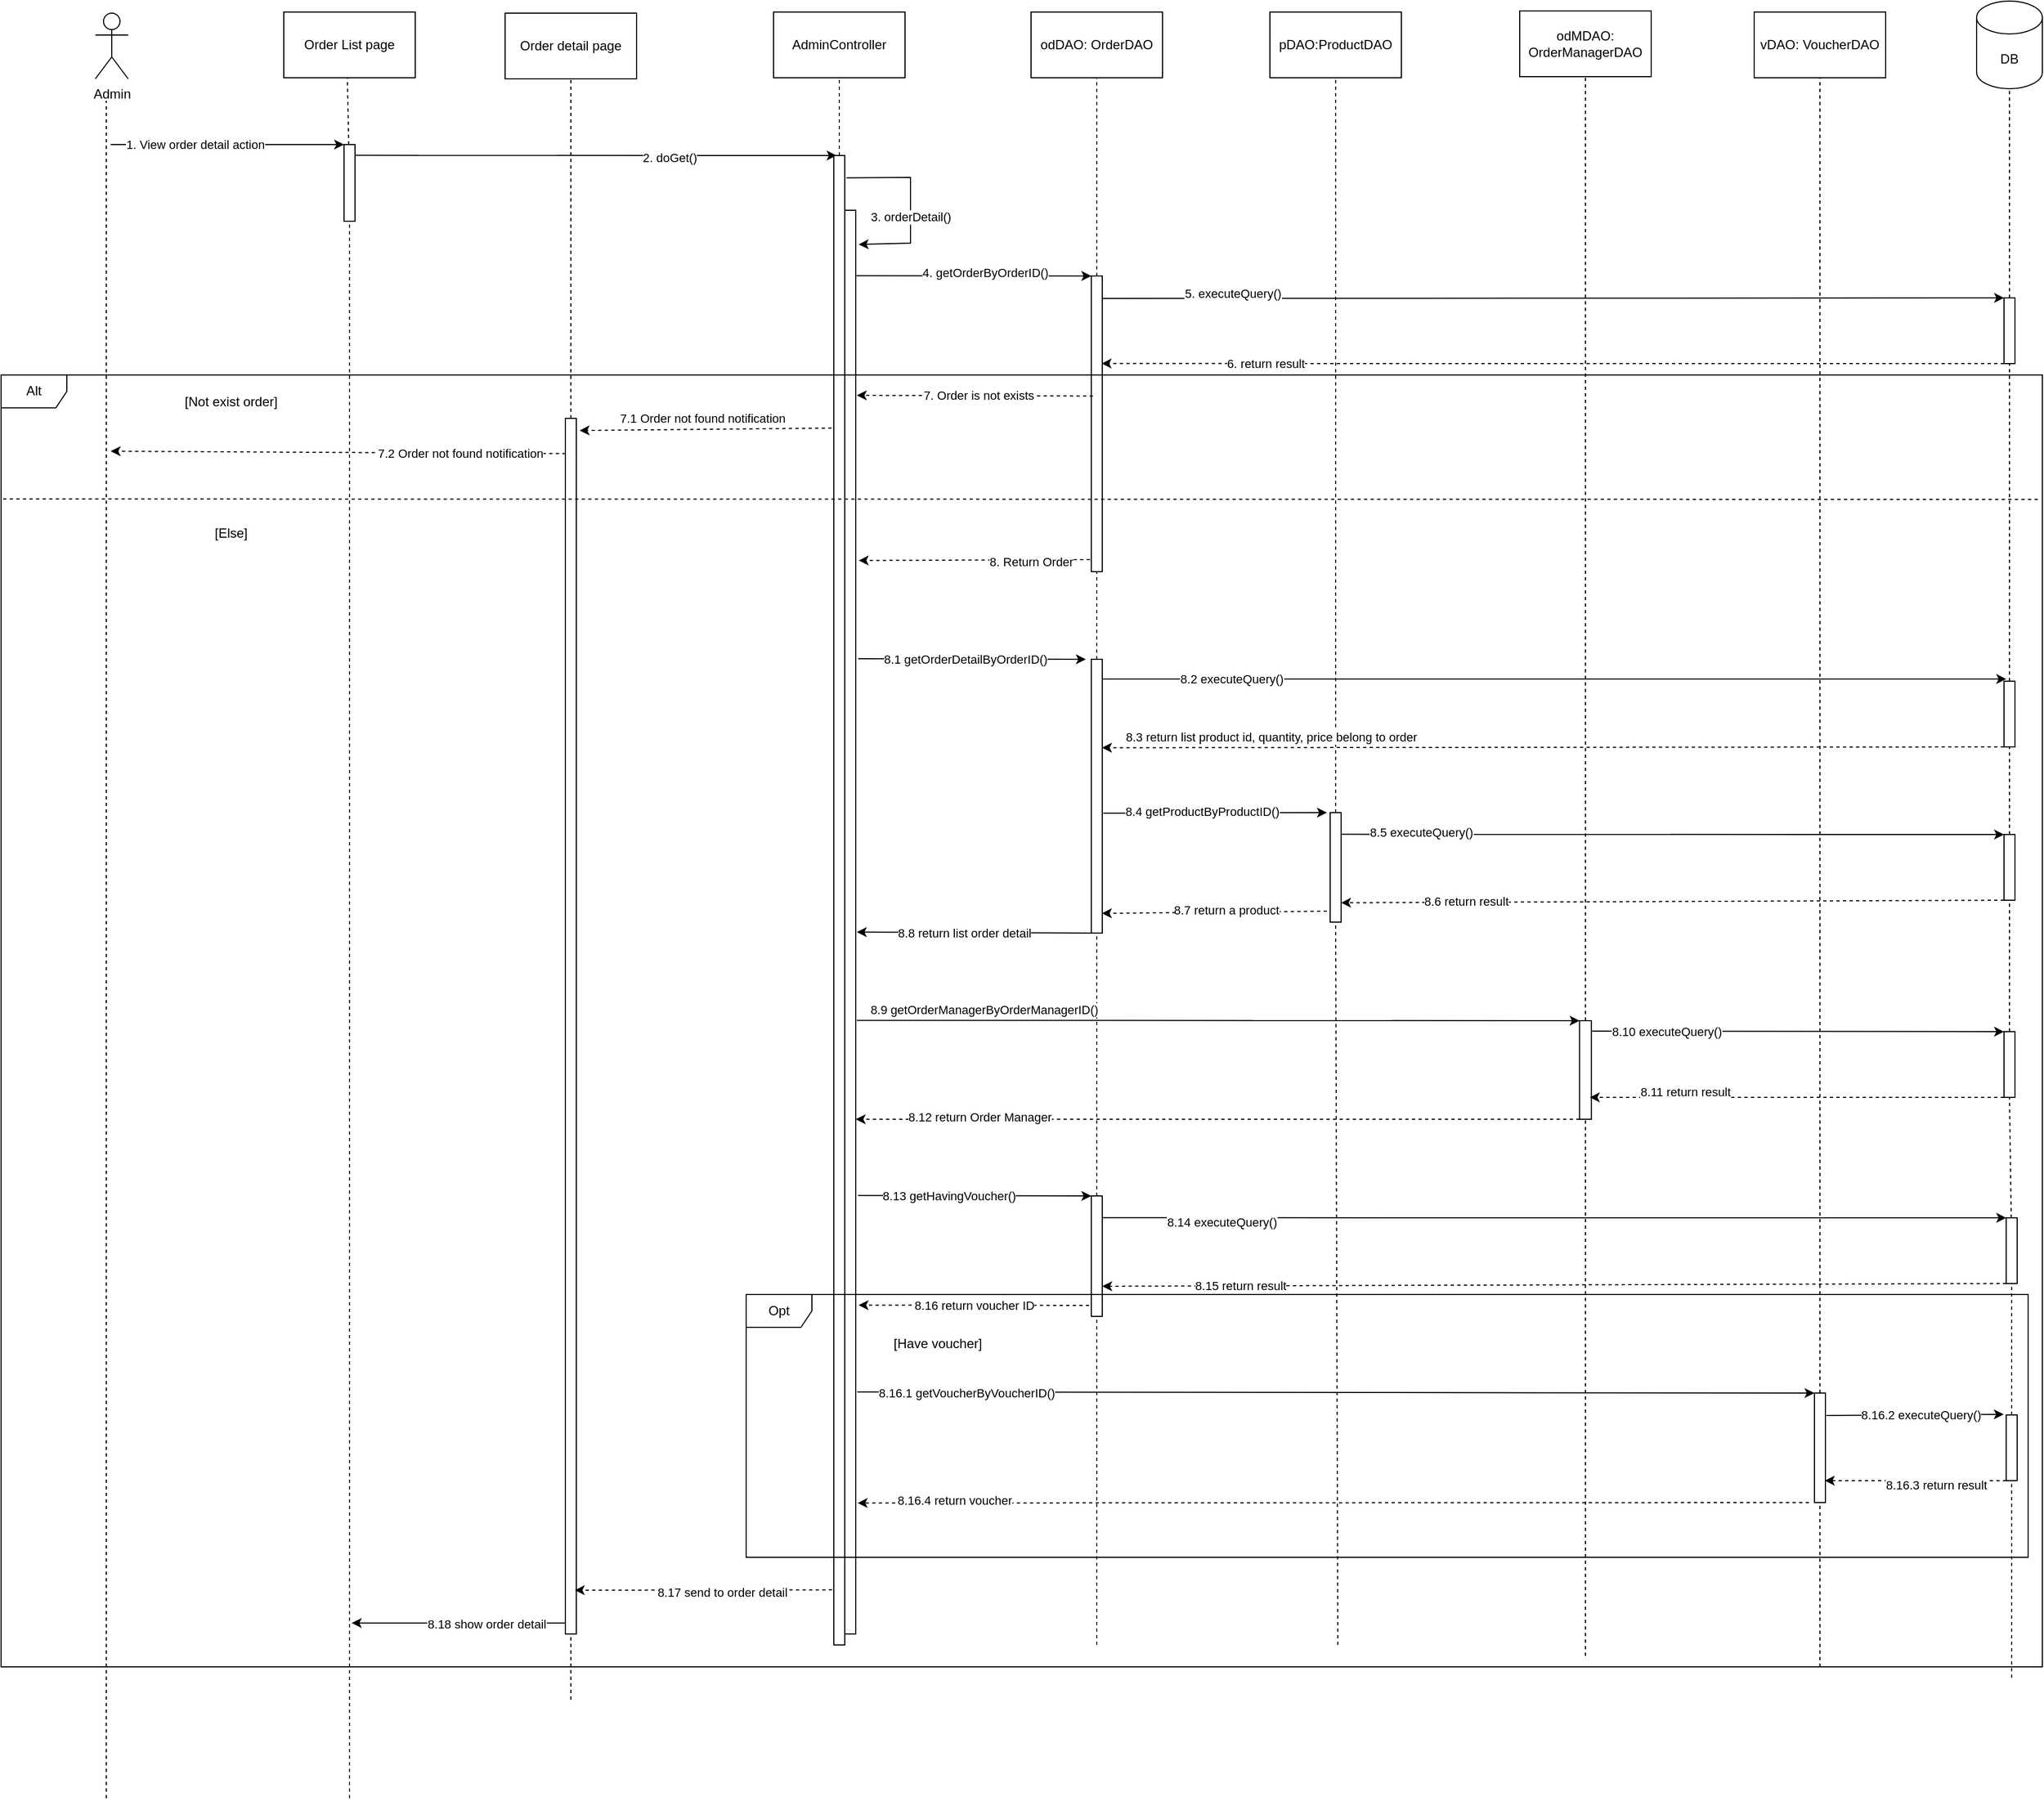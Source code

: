 <mxfile version="22.0.0" type="device">
  <diagram name="Page-1" id="2YBvvXClWsGukQMizWep">
    <mxGraphModel dx="3450" dy="1217" grid="1" gridSize="10" guides="1" tooltips="1" connect="1" arrows="1" fold="1" page="1" pageScale="1" pageWidth="850" pageHeight="1100" math="0" shadow="0">
      <root>
        <mxCell id="0" />
        <mxCell id="1" parent="0" />
        <mxCell id="UyT2j0jTFVru7PbHKCi7-97" value="" style="endArrow=none;dashed=1;html=1;rounded=0;entryX=0.5;entryY=1;entryDx=0;entryDy=0;" edge="1" parent="1" source="UyT2j0jTFVru7PbHKCi7-117" target="UyT2j0jTFVru7PbHKCi7-96">
          <mxGeometry width="50" height="50" relative="1" as="geometry">
            <mxPoint x="1520" y="1460" as="sourcePoint" />
            <mxPoint x="1410" y="340" as="targetPoint" />
          </mxGeometry>
        </mxCell>
        <mxCell id="UyT2j0jTFVru7PbHKCi7-1" value="Order detail page" style="rounded=0;whiteSpace=wrap;html=1;" vertex="1" parent="1">
          <mxGeometry x="320" y="40" width="120" height="60" as="geometry" />
        </mxCell>
        <mxCell id="UyT2j0jTFVru7PbHKCi7-2" value="Admin" style="shape=umlActor;verticalLabelPosition=bottom;verticalAlign=top;html=1;outlineConnect=0;" vertex="1" parent="1">
          <mxGeometry x="-54" y="40" width="30" height="60" as="geometry" />
        </mxCell>
        <mxCell id="UyT2j0jTFVru7PbHKCi7-4" value="" style="endArrow=none;dashed=1;html=1;rounded=0;" edge="1" parent="1">
          <mxGeometry width="50" height="50" relative="1" as="geometry">
            <mxPoint x="-44" y="1670" as="sourcePoint" />
            <mxPoint x="-44" y="120" as="targetPoint" />
          </mxGeometry>
        </mxCell>
        <mxCell id="UyT2j0jTFVru7PbHKCi7-5" value="" style="endArrow=none;dashed=1;html=1;rounded=0;entryX=0.5;entryY=1;entryDx=0;entryDy=0;" edge="1" parent="1" source="UyT2j0jTFVru7PbHKCi7-50" target="UyT2j0jTFVru7PbHKCi7-1">
          <mxGeometry width="50" height="50" relative="1" as="geometry">
            <mxPoint x="380" y="1100" as="sourcePoint" />
            <mxPoint x="660" y="210" as="targetPoint" />
          </mxGeometry>
        </mxCell>
        <mxCell id="UyT2j0jTFVru7PbHKCi7-11" value="AdminController" style="rounded=0;whiteSpace=wrap;html=1;" vertex="1" parent="1">
          <mxGeometry x="565" y="39" width="120" height="60" as="geometry" />
        </mxCell>
        <mxCell id="UyT2j0jTFVru7PbHKCi7-12" value="" style="endArrow=none;dashed=1;html=1;rounded=0;entryX=0.5;entryY=1;entryDx=0;entryDy=0;" edge="1" parent="1" target="UyT2j0jTFVru7PbHKCi7-11" source="UyT2j0jTFVru7PbHKCi7-31">
          <mxGeometry width="50" height="50" relative="1" as="geometry">
            <mxPoint x="625" y="1099" as="sourcePoint" />
            <mxPoint x="905" y="209" as="targetPoint" />
          </mxGeometry>
        </mxCell>
        <mxCell id="UyT2j0jTFVru7PbHKCi7-13" value="odDAO: OrderDAO" style="rounded=0;whiteSpace=wrap;html=1;" vertex="1" parent="1">
          <mxGeometry x="800" y="39" width="120" height="60" as="geometry" />
        </mxCell>
        <mxCell id="UyT2j0jTFVru7PbHKCi7-14" value="" style="endArrow=none;dashed=1;html=1;rounded=0;entryX=0.5;entryY=1;entryDx=0;entryDy=0;" edge="1" parent="1" target="UyT2j0jTFVru7PbHKCi7-13" source="UyT2j0jTFVru7PbHKCi7-38">
          <mxGeometry width="50" height="50" relative="1" as="geometry">
            <mxPoint x="860" y="1099" as="sourcePoint" />
            <mxPoint x="1140" y="209" as="targetPoint" />
          </mxGeometry>
        </mxCell>
        <mxCell id="UyT2j0jTFVru7PbHKCi7-15" value="pDAO:ProductDAO" style="rounded=0;whiteSpace=wrap;html=1;" vertex="1" parent="1">
          <mxGeometry x="1018" y="39" width="120" height="60" as="geometry" />
        </mxCell>
        <mxCell id="UyT2j0jTFVru7PbHKCi7-16" value="" style="endArrow=none;dashed=1;html=1;rounded=0;entryX=0.5;entryY=1;entryDx=0;entryDy=0;" edge="1" parent="1" target="UyT2j0jTFVru7PbHKCi7-15" source="UyT2j0jTFVru7PbHKCi7-70">
          <mxGeometry width="50" height="50" relative="1" as="geometry">
            <mxPoint x="1078" y="1099" as="sourcePoint" />
            <mxPoint x="1358" y="209" as="targetPoint" />
          </mxGeometry>
        </mxCell>
        <mxCell id="UyT2j0jTFVru7PbHKCi7-17" value="odMDAO: OrderManagerDAO" style="rounded=0;whiteSpace=wrap;html=1;" vertex="1" parent="1">
          <mxGeometry x="1246" y="38" width="120" height="60" as="geometry" />
        </mxCell>
        <mxCell id="UyT2j0jTFVru7PbHKCi7-18" value="" style="endArrow=none;dashed=1;html=1;rounded=0;entryX=0.5;entryY=1;entryDx=0;entryDy=0;" edge="1" parent="1" target="UyT2j0jTFVru7PbHKCi7-17" source="UyT2j0jTFVru7PbHKCi7-83">
          <mxGeometry width="50" height="50" relative="1" as="geometry">
            <mxPoint x="1306" y="1098" as="sourcePoint" />
            <mxPoint x="1586" y="208" as="targetPoint" />
          </mxGeometry>
        </mxCell>
        <mxCell id="UyT2j0jTFVru7PbHKCi7-19" value="DB" style="shape=cylinder3;whiteSpace=wrap;html=1;boundedLbl=1;backgroundOutline=1;size=15;" vertex="1" parent="1">
          <mxGeometry x="1663" y="29" width="60" height="80" as="geometry" />
        </mxCell>
        <mxCell id="UyT2j0jTFVru7PbHKCi7-20" value="" style="endArrow=none;dashed=1;html=1;rounded=0;entryX=0.5;entryY=1;entryDx=0;entryDy=0;entryPerimeter=0;" edge="1" parent="1" source="UyT2j0jTFVru7PbHKCi7-42" target="UyT2j0jTFVru7PbHKCi7-19">
          <mxGeometry width="50" height="50" relative="1" as="geometry">
            <mxPoint x="1693" y="1100" as="sourcePoint" />
            <mxPoint x="1743" y="290" as="targetPoint" />
          </mxGeometry>
        </mxCell>
        <mxCell id="UyT2j0jTFVru7PbHKCi7-23" value="Order List page" style="rounded=0;whiteSpace=wrap;html=1;" vertex="1" parent="1">
          <mxGeometry x="118" y="39" width="120" height="60" as="geometry" />
        </mxCell>
        <mxCell id="UyT2j0jTFVru7PbHKCi7-24" value="" style="endArrow=none;dashed=1;html=1;rounded=0;entryX=0.5;entryY=1;entryDx=0;entryDy=0;" edge="1" parent="1" source="UyT2j0jTFVru7PbHKCi7-27">
          <mxGeometry width="50" height="50" relative="1" as="geometry">
            <mxPoint x="176" y="1099" as="sourcePoint" />
            <mxPoint x="176" y="99" as="targetPoint" />
          </mxGeometry>
        </mxCell>
        <mxCell id="UyT2j0jTFVru7PbHKCi7-25" value="" style="endArrow=classic;html=1;rounded=0;entryX=0;entryY=0;entryDx=0;entryDy=0;" edge="1" parent="1" target="UyT2j0jTFVru7PbHKCi7-27">
          <mxGeometry width="50" height="50" relative="1" as="geometry">
            <mxPoint x="-40" y="160" as="sourcePoint" />
            <mxPoint x="170" y="160" as="targetPoint" />
          </mxGeometry>
        </mxCell>
        <mxCell id="UyT2j0jTFVru7PbHKCi7-26" value="1. View order detail action" style="edgeLabel;html=1;align=center;verticalAlign=middle;resizable=0;points=[];" vertex="1" connectable="0" parent="UyT2j0jTFVru7PbHKCi7-25">
          <mxGeometry x="-0.278" relative="1" as="geometry">
            <mxPoint as="offset" />
          </mxGeometry>
        </mxCell>
        <mxCell id="UyT2j0jTFVru7PbHKCi7-28" value="" style="endArrow=none;dashed=1;html=1;rounded=0;entryX=0.5;entryY=1;entryDx=0;entryDy=0;" edge="1" parent="1" target="UyT2j0jTFVru7PbHKCi7-27">
          <mxGeometry width="50" height="50" relative="1" as="geometry">
            <mxPoint x="178" y="1670" as="sourcePoint" />
            <mxPoint x="176" y="99" as="targetPoint" />
          </mxGeometry>
        </mxCell>
        <mxCell id="UyT2j0jTFVru7PbHKCi7-27" value="" style="rounded=0;whiteSpace=wrap;html=1;" vertex="1" parent="1">
          <mxGeometry x="173" y="160" width="10" height="70" as="geometry" />
        </mxCell>
        <mxCell id="UyT2j0jTFVru7PbHKCi7-29" value="" style="endArrow=classic;html=1;rounded=0;exitX=0.946;exitY=0.14;exitDx=0;exitDy=0;exitPerimeter=0;entryX=0.25;entryY=0;entryDx=0;entryDy=0;" edge="1" parent="1" source="UyT2j0jTFVru7PbHKCi7-27" target="UyT2j0jTFVru7PbHKCi7-31">
          <mxGeometry width="50" height="50" relative="1" as="geometry">
            <mxPoint x="190" y="170" as="sourcePoint" />
            <mxPoint x="610" y="170" as="targetPoint" />
          </mxGeometry>
        </mxCell>
        <mxCell id="UyT2j0jTFVru7PbHKCi7-30" value="2. doGet()" style="edgeLabel;html=1;align=center;verticalAlign=middle;resizable=0;points=[];" vertex="1" connectable="0" parent="UyT2j0jTFVru7PbHKCi7-29">
          <mxGeometry x="0.307" y="-2" relative="1" as="geometry">
            <mxPoint as="offset" />
          </mxGeometry>
        </mxCell>
        <mxCell id="UyT2j0jTFVru7PbHKCi7-32" value="" style="endArrow=none;dashed=1;html=1;rounded=0;entryX=0.5;entryY=1;entryDx=0;entryDy=0;" edge="1" parent="1" target="UyT2j0jTFVru7PbHKCi7-31">
          <mxGeometry width="50" height="50" relative="1" as="geometry">
            <mxPoint x="625" y="1099" as="sourcePoint" />
            <mxPoint x="625" y="99" as="targetPoint" />
          </mxGeometry>
        </mxCell>
        <mxCell id="UyT2j0jTFVru7PbHKCi7-31" value="" style="rounded=0;whiteSpace=wrap;html=1;" vertex="1" parent="1">
          <mxGeometry x="620" y="170" width="10" height="1360" as="geometry" />
        </mxCell>
        <mxCell id="UyT2j0jTFVru7PbHKCi7-33" value="" style="endArrow=classic;html=1;rounded=0;exitX=1.157;exitY=0.015;exitDx=0;exitDy=0;exitPerimeter=0;entryX=1.27;entryY=0.024;entryDx=0;entryDy=0;entryPerimeter=0;" edge="1" parent="1" source="UyT2j0jTFVru7PbHKCi7-31" target="UyT2j0jTFVru7PbHKCi7-34">
          <mxGeometry width="50" height="50" relative="1" as="geometry">
            <mxPoint x="640" y="190" as="sourcePoint" />
            <mxPoint x="660" y="250" as="targetPoint" />
            <Array as="points">
              <mxPoint x="690" y="190" />
              <mxPoint x="690" y="250" />
            </Array>
          </mxGeometry>
        </mxCell>
        <mxCell id="UyT2j0jTFVru7PbHKCi7-35" value="3. orderDetail()" style="edgeLabel;html=1;align=center;verticalAlign=middle;resizable=0;points=[];" vertex="1" connectable="0" parent="UyT2j0jTFVru7PbHKCi7-33">
          <mxGeometry x="0.14" relative="1" as="geometry">
            <mxPoint as="offset" />
          </mxGeometry>
        </mxCell>
        <mxCell id="UyT2j0jTFVru7PbHKCi7-34" value="" style="rounded=0;whiteSpace=wrap;html=1;" vertex="1" parent="1">
          <mxGeometry x="630" y="220" width="10" height="1300" as="geometry" />
        </mxCell>
        <mxCell id="UyT2j0jTFVru7PbHKCi7-36" value="" style="endArrow=classic;html=1;rounded=0;exitX=1.066;exitY=0.046;exitDx=0;exitDy=0;exitPerimeter=0;entryX=0;entryY=0;entryDx=0;entryDy=0;" edge="1" parent="1" source="UyT2j0jTFVru7PbHKCi7-34" target="UyT2j0jTFVru7PbHKCi7-38">
          <mxGeometry width="50" height="50" relative="1" as="geometry">
            <mxPoint x="650" y="280" as="sourcePoint" />
            <mxPoint x="840" y="280" as="targetPoint" />
          </mxGeometry>
        </mxCell>
        <mxCell id="UyT2j0jTFVru7PbHKCi7-37" value="4. getOrderByOrderID()" style="edgeLabel;html=1;align=center;verticalAlign=middle;resizable=0;points=[];" vertex="1" connectable="0" parent="UyT2j0jTFVru7PbHKCi7-36">
          <mxGeometry x="0.092" y="3" relative="1" as="geometry">
            <mxPoint as="offset" />
          </mxGeometry>
        </mxCell>
        <mxCell id="UyT2j0jTFVru7PbHKCi7-39" value="" style="endArrow=none;dashed=1;html=1;rounded=0;entryX=0.5;entryY=1;entryDx=0;entryDy=0;" edge="1" parent="1" source="UyT2j0jTFVru7PbHKCi7-58" target="UyT2j0jTFVru7PbHKCi7-38">
          <mxGeometry width="50" height="50" relative="1" as="geometry">
            <mxPoint x="860" y="1099" as="sourcePoint" />
            <mxPoint x="860" y="99" as="targetPoint" />
          </mxGeometry>
        </mxCell>
        <mxCell id="UyT2j0jTFVru7PbHKCi7-38" value="" style="rounded=0;whiteSpace=wrap;html=1;" vertex="1" parent="1">
          <mxGeometry x="855" y="280" width="10" height="270" as="geometry" />
        </mxCell>
        <mxCell id="UyT2j0jTFVru7PbHKCi7-40" value="" style="endArrow=classic;html=1;rounded=0;exitX=0.941;exitY=0.076;exitDx=0;exitDy=0;exitPerimeter=0;entryX=0;entryY=0;entryDx=0;entryDy=0;" edge="1" parent="1" source="UyT2j0jTFVru7PbHKCi7-38" target="UyT2j0jTFVru7PbHKCi7-42">
          <mxGeometry width="50" height="50" relative="1" as="geometry">
            <mxPoint x="870" y="300" as="sourcePoint" />
            <mxPoint x="1680" y="300" as="targetPoint" />
          </mxGeometry>
        </mxCell>
        <mxCell id="UyT2j0jTFVru7PbHKCi7-41" value="5. executeQuery()" style="edgeLabel;html=1;align=center;verticalAlign=middle;resizable=0;points=[];" vertex="1" connectable="0" parent="UyT2j0jTFVru7PbHKCi7-40">
          <mxGeometry x="-0.572" y="2" relative="1" as="geometry">
            <mxPoint x="-57" y="-3" as="offset" />
          </mxGeometry>
        </mxCell>
        <mxCell id="UyT2j0jTFVru7PbHKCi7-43" value="" style="endArrow=none;dashed=1;html=1;rounded=0;entryX=0.5;entryY=1;entryDx=0;entryDy=0;entryPerimeter=0;" edge="1" parent="1" source="UyT2j0jTFVru7PbHKCi7-61" target="UyT2j0jTFVru7PbHKCi7-42">
          <mxGeometry width="50" height="50" relative="1" as="geometry">
            <mxPoint x="1693" y="1100" as="sourcePoint" />
            <mxPoint x="1693" y="109" as="targetPoint" />
          </mxGeometry>
        </mxCell>
        <mxCell id="UyT2j0jTFVru7PbHKCi7-42" value="" style="rounded=0;whiteSpace=wrap;html=1;" vertex="1" parent="1">
          <mxGeometry x="1688" y="300" width="10" height="60" as="geometry" />
        </mxCell>
        <mxCell id="UyT2j0jTFVru7PbHKCi7-44" value="" style="endArrow=classic;html=1;rounded=0;dashed=1;exitX=0;exitY=1;exitDx=0;exitDy=0;entryX=0.94;entryY=0.296;entryDx=0;entryDy=0;entryPerimeter=0;" edge="1" parent="1" source="UyT2j0jTFVru7PbHKCi7-42" target="UyT2j0jTFVru7PbHKCi7-38">
          <mxGeometry width="50" height="50" relative="1" as="geometry">
            <mxPoint x="1680" y="360" as="sourcePoint" />
            <mxPoint x="870" y="360" as="targetPoint" />
          </mxGeometry>
        </mxCell>
        <mxCell id="UyT2j0jTFVru7PbHKCi7-45" value="6. return result" style="edgeLabel;html=1;align=center;verticalAlign=middle;resizable=0;points=[];" vertex="1" connectable="0" parent="UyT2j0jTFVru7PbHKCi7-44">
          <mxGeometry x="0.245" y="1" relative="1" as="geometry">
            <mxPoint x="-162" y="-1" as="offset" />
          </mxGeometry>
        </mxCell>
        <mxCell id="UyT2j0jTFVru7PbHKCi7-46" value="" style="endArrow=classic;html=1;rounded=0;dashed=1;entryX=1.098;entryY=0.13;entryDx=0;entryDy=0;entryPerimeter=0;exitX=0.145;exitY=0.406;exitDx=0;exitDy=0;exitPerimeter=0;" edge="1" parent="1" source="UyT2j0jTFVru7PbHKCi7-38" target="UyT2j0jTFVru7PbHKCi7-34">
          <mxGeometry width="50" height="50" relative="1" as="geometry">
            <mxPoint x="850" y="390" as="sourcePoint" />
            <mxPoint x="650" y="390" as="targetPoint" />
          </mxGeometry>
        </mxCell>
        <mxCell id="UyT2j0jTFVru7PbHKCi7-47" value="7. Order is not exists" style="edgeLabel;html=1;align=center;verticalAlign=middle;resizable=0;points=[];" vertex="1" connectable="0" parent="UyT2j0jTFVru7PbHKCi7-46">
          <mxGeometry x="-0.351" y="-1" relative="1" as="geometry">
            <mxPoint x="-35" as="offset" />
          </mxGeometry>
        </mxCell>
        <mxCell id="UyT2j0jTFVru7PbHKCi7-48" value="" style="endArrow=classic;html=1;rounded=0;dashed=1;exitX=-0.21;exitY=0.183;exitDx=0;exitDy=0;exitPerimeter=0;entryX=1.299;entryY=0.01;entryDx=0;entryDy=0;entryPerimeter=0;" edge="1" parent="1" source="UyT2j0jTFVru7PbHKCi7-31" target="UyT2j0jTFVru7PbHKCi7-50">
          <mxGeometry width="50" height="50" relative="1" as="geometry">
            <mxPoint x="610" y="420" as="sourcePoint" />
            <mxPoint x="400" y="420" as="targetPoint" />
          </mxGeometry>
        </mxCell>
        <mxCell id="UyT2j0jTFVru7PbHKCi7-49" value="7.1 Order not found notification" style="edgeLabel;html=1;align=center;verticalAlign=middle;resizable=0;points=[];" vertex="1" connectable="0" parent="UyT2j0jTFVru7PbHKCi7-48">
          <mxGeometry x="-0.16" relative="1" as="geometry">
            <mxPoint x="-22" y="-10" as="offset" />
          </mxGeometry>
        </mxCell>
        <mxCell id="UyT2j0jTFVru7PbHKCi7-51" value="" style="endArrow=none;dashed=1;html=1;rounded=0;entryX=0.5;entryY=1;entryDx=0;entryDy=0;" edge="1" parent="1" target="UyT2j0jTFVru7PbHKCi7-50">
          <mxGeometry width="50" height="50" relative="1" as="geometry">
            <mxPoint x="380" y="1580" as="sourcePoint" />
            <mxPoint x="380" y="100" as="targetPoint" />
          </mxGeometry>
        </mxCell>
        <mxCell id="UyT2j0jTFVru7PbHKCi7-50" value="" style="rounded=0;whiteSpace=wrap;html=1;" vertex="1" parent="1">
          <mxGeometry x="375" y="410" width="10" height="1110" as="geometry" />
        </mxCell>
        <mxCell id="UyT2j0jTFVru7PbHKCi7-52" value="" style="endArrow=classic;html=1;rounded=0;dashed=1;exitX=0.025;exitY=0.029;exitDx=0;exitDy=0;exitPerimeter=0;" edge="1" parent="1" source="UyT2j0jTFVru7PbHKCi7-50">
          <mxGeometry width="50" height="50" relative="1" as="geometry">
            <mxPoint x="370" y="440" as="sourcePoint" />
            <mxPoint x="-40" y="440" as="targetPoint" />
          </mxGeometry>
        </mxCell>
        <mxCell id="UyT2j0jTFVru7PbHKCi7-53" value="7.2 Order not found notification" style="edgeLabel;html=1;align=center;verticalAlign=middle;resizable=0;points=[];" vertex="1" connectable="0" parent="UyT2j0jTFVru7PbHKCi7-52">
          <mxGeometry x="-0.145" y="3" relative="1" as="geometry">
            <mxPoint x="81" y="-3" as="offset" />
          </mxGeometry>
        </mxCell>
        <mxCell id="UyT2j0jTFVru7PbHKCi7-54" value="" style="endArrow=classic;html=1;rounded=0;dashed=1;exitX=-0.125;exitY=0.959;exitDx=0;exitDy=0;exitPerimeter=0;entryX=1.273;entryY=0.246;entryDx=0;entryDy=0;entryPerimeter=0;" edge="1" parent="1" source="UyT2j0jTFVru7PbHKCi7-38" target="UyT2j0jTFVru7PbHKCi7-34">
          <mxGeometry width="50" height="50" relative="1" as="geometry">
            <mxPoint x="840" y="540" as="sourcePoint" />
            <mxPoint x="650" y="539" as="targetPoint" />
          </mxGeometry>
        </mxCell>
        <mxCell id="UyT2j0jTFVru7PbHKCi7-55" value="8. Return Order" style="edgeLabel;html=1;align=center;verticalAlign=middle;resizable=0;points=[];" vertex="1" connectable="0" parent="UyT2j0jTFVru7PbHKCi7-54">
          <mxGeometry x="-0.49" y="2" relative="1" as="geometry">
            <mxPoint as="offset" />
          </mxGeometry>
        </mxCell>
        <mxCell id="UyT2j0jTFVru7PbHKCi7-56" value="" style="endArrow=classic;html=1;rounded=0;exitX=1.228;exitY=0.315;exitDx=0;exitDy=0;exitPerimeter=0;" edge="1" parent="1" source="UyT2j0jTFVru7PbHKCi7-34">
          <mxGeometry width="50" height="50" relative="1" as="geometry">
            <mxPoint x="650" y="630" as="sourcePoint" />
            <mxPoint x="850" y="630" as="targetPoint" />
          </mxGeometry>
        </mxCell>
        <mxCell id="UyT2j0jTFVru7PbHKCi7-57" value="8.1 getOrderDetailByOrderID()" style="edgeLabel;html=1;align=center;verticalAlign=middle;resizable=0;points=[];" vertex="1" connectable="0" parent="UyT2j0jTFVru7PbHKCi7-56">
          <mxGeometry x="-0.255" y="-2" relative="1" as="geometry">
            <mxPoint x="20" y="-2" as="offset" />
          </mxGeometry>
        </mxCell>
        <mxCell id="UyT2j0jTFVru7PbHKCi7-59" value="" style="endArrow=none;dashed=1;html=1;rounded=0;entryX=0.5;entryY=1;entryDx=0;entryDy=0;" edge="1" parent="1" source="UyT2j0jTFVru7PbHKCi7-103" target="UyT2j0jTFVru7PbHKCi7-58">
          <mxGeometry width="50" height="50" relative="1" as="geometry">
            <mxPoint x="860" y="1220" as="sourcePoint" />
            <mxPoint x="860" y="550" as="targetPoint" />
          </mxGeometry>
        </mxCell>
        <mxCell id="UyT2j0jTFVru7PbHKCi7-58" value="" style="rounded=0;whiteSpace=wrap;html=1;" vertex="1" parent="1">
          <mxGeometry x="855" y="630" width="10" height="250" as="geometry" />
        </mxCell>
        <mxCell id="UyT2j0jTFVru7PbHKCi7-60" value="" style="endArrow=classic;html=1;rounded=0;exitX=1.017;exitY=0.072;exitDx=0;exitDy=0;exitPerimeter=0;" edge="1" parent="1" source="UyT2j0jTFVru7PbHKCi7-58">
          <mxGeometry width="50" height="50" relative="1" as="geometry">
            <mxPoint x="875" y="650" as="sourcePoint" />
            <mxPoint x="1690" y="648" as="targetPoint" />
          </mxGeometry>
        </mxCell>
        <mxCell id="UyT2j0jTFVru7PbHKCi7-64" value="8.2 executeQuery()" style="edgeLabel;html=1;align=center;verticalAlign=middle;resizable=0;points=[];" vertex="1" connectable="0" parent="UyT2j0jTFVru7PbHKCi7-60">
          <mxGeometry x="-0.09" y="-3" relative="1" as="geometry">
            <mxPoint x="-258" y="-3" as="offset" />
          </mxGeometry>
        </mxCell>
        <mxCell id="UyT2j0jTFVru7PbHKCi7-62" value="" style="endArrow=none;dashed=1;html=1;rounded=0;entryX=0.5;entryY=1;entryDx=0;entryDy=0;entryPerimeter=0;" edge="1" parent="1" source="UyT2j0jTFVru7PbHKCi7-73" target="UyT2j0jTFVru7PbHKCi7-61">
          <mxGeometry width="50" height="50" relative="1" as="geometry">
            <mxPoint x="1693" y="1100" as="sourcePoint" />
            <mxPoint x="1520" y="360" as="targetPoint" />
          </mxGeometry>
        </mxCell>
        <mxCell id="UyT2j0jTFVru7PbHKCi7-61" value="" style="rounded=0;whiteSpace=wrap;html=1;" vertex="1" parent="1">
          <mxGeometry x="1688" y="650" width="10" height="60" as="geometry" />
        </mxCell>
        <mxCell id="UyT2j0jTFVru7PbHKCi7-63" value="" style="endArrow=classic;html=1;rounded=0;dashed=1;exitX=0;exitY=1;exitDx=0;exitDy=0;entryX=0.978;entryY=0.323;entryDx=0;entryDy=0;entryPerimeter=0;" edge="1" parent="1" source="UyT2j0jTFVru7PbHKCi7-61" target="UyT2j0jTFVru7PbHKCi7-58">
          <mxGeometry width="50" height="50" relative="1" as="geometry">
            <mxPoint x="1680" y="710" as="sourcePoint" />
            <mxPoint x="870" y="710" as="targetPoint" />
          </mxGeometry>
        </mxCell>
        <mxCell id="UyT2j0jTFVru7PbHKCi7-65" value="8.3 return list product id, quantity, price belong to order" style="edgeLabel;html=1;align=center;verticalAlign=middle;resizable=0;points=[];" vertex="1" connectable="0" parent="UyT2j0jTFVru7PbHKCi7-63">
          <mxGeometry x="0.167" relative="1" as="geometry">
            <mxPoint x="-189" y="-10" as="offset" />
          </mxGeometry>
        </mxCell>
        <mxCell id="UyT2j0jTFVru7PbHKCi7-68" value="" style="endArrow=classic;html=1;rounded=0;exitX=1.096;exitY=0.562;exitDx=0;exitDy=0;exitPerimeter=0;" edge="1" parent="1" source="UyT2j0jTFVru7PbHKCi7-58">
          <mxGeometry width="50" height="50" relative="1" as="geometry">
            <mxPoint x="880" y="770" as="sourcePoint" />
            <mxPoint x="1070" y="770" as="targetPoint" />
          </mxGeometry>
        </mxCell>
        <mxCell id="UyT2j0jTFVru7PbHKCi7-69" value="8.4 getProductByProductID()" style="edgeLabel;html=1;align=center;verticalAlign=middle;resizable=0;points=[];" vertex="1" connectable="0" parent="UyT2j0jTFVru7PbHKCi7-68">
          <mxGeometry x="-0.557" y="2" relative="1" as="geometry">
            <mxPoint x="45" as="offset" />
          </mxGeometry>
        </mxCell>
        <mxCell id="UyT2j0jTFVru7PbHKCi7-71" value="" style="endArrow=none;dashed=1;html=1;rounded=0;entryX=0.5;entryY=1;entryDx=0;entryDy=0;" edge="1" parent="1" target="UyT2j0jTFVru7PbHKCi7-70">
          <mxGeometry width="50" height="50" relative="1" as="geometry">
            <mxPoint x="1080" y="1530" as="sourcePoint" />
            <mxPoint x="1078" y="99" as="targetPoint" />
          </mxGeometry>
        </mxCell>
        <mxCell id="UyT2j0jTFVru7PbHKCi7-70" value="" style="rounded=0;whiteSpace=wrap;html=1;" vertex="1" parent="1">
          <mxGeometry x="1073" y="770" width="10" height="100" as="geometry" />
        </mxCell>
        <mxCell id="UyT2j0jTFVru7PbHKCi7-72" value="" style="endArrow=classic;html=1;rounded=0;exitX=0.996;exitY=0.198;exitDx=0;exitDy=0;exitPerimeter=0;entryX=0;entryY=0;entryDx=0;entryDy=0;" edge="1" parent="1" source="UyT2j0jTFVru7PbHKCi7-70" target="UyT2j0jTFVru7PbHKCi7-73">
          <mxGeometry width="50" height="50" relative="1" as="geometry">
            <mxPoint x="1090" y="790" as="sourcePoint" />
            <mxPoint x="1680" y="790" as="targetPoint" />
          </mxGeometry>
        </mxCell>
        <mxCell id="UyT2j0jTFVru7PbHKCi7-133" value="8.5 executeQuery()" style="edgeLabel;html=1;align=center;verticalAlign=middle;resizable=0;points=[];" vertex="1" connectable="0" parent="UyT2j0jTFVru7PbHKCi7-72">
          <mxGeometry x="-0.758" y="2" relative="1" as="geometry">
            <mxPoint as="offset" />
          </mxGeometry>
        </mxCell>
        <mxCell id="UyT2j0jTFVru7PbHKCi7-74" value="" style="endArrow=none;dashed=1;html=1;rounded=0;entryX=0.5;entryY=1;entryDx=0;entryDy=0;entryPerimeter=0;" edge="1" parent="1" source="UyT2j0jTFVru7PbHKCi7-89" target="UyT2j0jTFVru7PbHKCi7-73">
          <mxGeometry width="50" height="50" relative="1" as="geometry">
            <mxPoint x="1693" y="1100" as="sourcePoint" />
            <mxPoint x="1693" y="710" as="targetPoint" />
          </mxGeometry>
        </mxCell>
        <mxCell id="UyT2j0jTFVru7PbHKCi7-73" value="" style="rounded=0;whiteSpace=wrap;html=1;" vertex="1" parent="1">
          <mxGeometry x="1688" y="790" width="10" height="60" as="geometry" />
        </mxCell>
        <mxCell id="UyT2j0jTFVru7PbHKCi7-75" value="" style="endArrow=classic;html=1;rounded=0;dashed=1;exitX=0;exitY=1;exitDx=0;exitDy=0;entryX=0.996;entryY=0.823;entryDx=0;entryDy=0;entryPerimeter=0;" edge="1" parent="1" source="UyT2j0jTFVru7PbHKCi7-73" target="UyT2j0jTFVru7PbHKCi7-70">
          <mxGeometry width="50" height="50" relative="1" as="geometry">
            <mxPoint x="1680" y="850" as="sourcePoint" />
            <mxPoint x="1090" y="850" as="targetPoint" />
          </mxGeometry>
        </mxCell>
        <mxCell id="UyT2j0jTFVru7PbHKCi7-76" value="8.6 return result" style="edgeLabel;html=1;align=center;verticalAlign=middle;resizable=0;points=[];" vertex="1" connectable="0" parent="UyT2j0jTFVru7PbHKCi7-75">
          <mxGeometry x="-0.104" y="-2" relative="1" as="geometry">
            <mxPoint x="-220" y="2" as="offset" />
          </mxGeometry>
        </mxCell>
        <mxCell id="UyT2j0jTFVru7PbHKCi7-77" value="" style="endArrow=classic;html=1;rounded=0;dashed=1;entryX=0.968;entryY=0.928;entryDx=0;entryDy=0;entryPerimeter=0;" edge="1" parent="1" target="UyT2j0jTFVru7PbHKCi7-58">
          <mxGeometry width="50" height="50" relative="1" as="geometry">
            <mxPoint x="1070" y="860" as="sourcePoint" />
            <mxPoint x="870" y="860" as="targetPoint" />
          </mxGeometry>
        </mxCell>
        <mxCell id="UyT2j0jTFVru7PbHKCi7-78" value="8.7 return a product" style="edgeLabel;html=1;align=center;verticalAlign=middle;resizable=0;points=[];" vertex="1" connectable="0" parent="UyT2j0jTFVru7PbHKCi7-77">
          <mxGeometry x="-0.285" y="-2" relative="1" as="geometry">
            <mxPoint x="-19" as="offset" />
          </mxGeometry>
        </mxCell>
        <mxCell id="UyT2j0jTFVru7PbHKCi7-79" value="" style="endArrow=classic;html=1;rounded=0;exitX=0;exitY=1;exitDx=0;exitDy=0;entryX=1.098;entryY=0.507;entryDx=0;entryDy=0;entryPerimeter=0;" edge="1" parent="1" source="UyT2j0jTFVru7PbHKCi7-58" target="UyT2j0jTFVru7PbHKCi7-34">
          <mxGeometry width="50" height="50" relative="1" as="geometry">
            <mxPoint x="850" y="880" as="sourcePoint" />
            <mxPoint x="650" y="880" as="targetPoint" />
          </mxGeometry>
        </mxCell>
        <mxCell id="UyT2j0jTFVru7PbHKCi7-80" value="8.8 return list order detail" style="edgeLabel;html=1;align=center;verticalAlign=middle;resizable=0;points=[];" vertex="1" connectable="0" parent="UyT2j0jTFVru7PbHKCi7-79">
          <mxGeometry x="-0.043" y="3" relative="1" as="geometry">
            <mxPoint x="-14" y="-3" as="offset" />
          </mxGeometry>
        </mxCell>
        <mxCell id="UyT2j0jTFVru7PbHKCi7-81" value="" style="endArrow=classic;html=1;rounded=0;exitX=1.097;exitY=0.569;exitDx=0;exitDy=0;exitPerimeter=0;entryX=0;entryY=0;entryDx=0;entryDy=0;" edge="1" parent="1" source="UyT2j0jTFVru7PbHKCi7-34" target="UyT2j0jTFVru7PbHKCi7-83">
          <mxGeometry width="50" height="50" relative="1" as="geometry">
            <mxPoint x="650" y="960" as="sourcePoint" />
            <mxPoint x="1290" y="960" as="targetPoint" />
          </mxGeometry>
        </mxCell>
        <mxCell id="UyT2j0jTFVru7PbHKCi7-82" value="8.9 getOrderManagerByOrderManagerID()" style="edgeLabel;html=1;align=center;verticalAlign=middle;resizable=0;points=[];" vertex="1" connectable="0" parent="UyT2j0jTFVru7PbHKCi7-81">
          <mxGeometry x="0.244" y="-2" relative="1" as="geometry">
            <mxPoint x="-295" y="-12" as="offset" />
          </mxGeometry>
        </mxCell>
        <mxCell id="UyT2j0jTFVru7PbHKCi7-84" value="" style="endArrow=none;dashed=1;html=1;rounded=0;entryX=0.5;entryY=1;entryDx=0;entryDy=0;" edge="1" parent="1" target="UyT2j0jTFVru7PbHKCi7-83">
          <mxGeometry width="50" height="50" relative="1" as="geometry">
            <mxPoint x="1306" y="1540" as="sourcePoint" />
            <mxPoint x="1306" y="98" as="targetPoint" />
          </mxGeometry>
        </mxCell>
        <mxCell id="UyT2j0jTFVru7PbHKCi7-83" value="" style="rounded=0;whiteSpace=wrap;html=1;" vertex="1" parent="1">
          <mxGeometry x="1300.62" y="960" width="10.77" height="90" as="geometry" />
        </mxCell>
        <mxCell id="UyT2j0jTFVru7PbHKCi7-86" value="" style="endArrow=classic;html=1;rounded=0;exitX=1.064;exitY=0.106;exitDx=0;exitDy=0;exitPerimeter=0;entryX=0;entryY=0;entryDx=0;entryDy=0;" edge="1" parent="1" source="UyT2j0jTFVru7PbHKCi7-83" target="UyT2j0jTFVru7PbHKCi7-89">
          <mxGeometry width="50" height="50" relative="1" as="geometry">
            <mxPoint x="1320" y="970" as="sourcePoint" />
            <mxPoint x="1682.909" y="970" as="targetPoint" />
          </mxGeometry>
        </mxCell>
        <mxCell id="UyT2j0jTFVru7PbHKCi7-87" value="8.10 executeQuery()" style="edgeLabel;html=1;align=center;verticalAlign=middle;resizable=0;points=[];" vertex="1" connectable="0" parent="UyT2j0jTFVru7PbHKCi7-86">
          <mxGeometry x="0.24" relative="1" as="geometry">
            <mxPoint x="-165" as="offset" />
          </mxGeometry>
        </mxCell>
        <mxCell id="UyT2j0jTFVru7PbHKCi7-88" value="" style="endArrow=classic;html=1;rounded=0;dashed=1;exitX=0;exitY=1;exitDx=0;exitDy=0;" edge="1" parent="1" source="UyT2j0jTFVru7PbHKCi7-89">
          <mxGeometry width="50" height="50" relative="1" as="geometry">
            <mxPoint x="1680" y="1030" as="sourcePoint" />
            <mxPoint x="1310" y="1030" as="targetPoint" />
          </mxGeometry>
        </mxCell>
        <mxCell id="UyT2j0jTFVru7PbHKCi7-93" value="8.11 return result" style="edgeLabel;html=1;align=center;verticalAlign=middle;resizable=0;points=[];" vertex="1" connectable="0" parent="UyT2j0jTFVru7PbHKCi7-88">
          <mxGeometry x="-0.164" y="-5" relative="1" as="geometry">
            <mxPoint x="-133" as="offset" />
          </mxGeometry>
        </mxCell>
        <mxCell id="UyT2j0jTFVru7PbHKCi7-92" value="" style="endArrow=none;dashed=1;html=1;rounded=0;entryX=0.5;entryY=1;entryDx=0;entryDy=0;entryPerimeter=0;" edge="1" parent="1" source="UyT2j0jTFVru7PbHKCi7-100" target="UyT2j0jTFVru7PbHKCi7-89">
          <mxGeometry width="50" height="50" relative="1" as="geometry">
            <mxPoint x="1693" y="1513.062" as="sourcePoint" />
            <mxPoint x="1693" y="850" as="targetPoint" />
          </mxGeometry>
        </mxCell>
        <mxCell id="UyT2j0jTFVru7PbHKCi7-89" value="" style="rounded=0;whiteSpace=wrap;html=1;" vertex="1" parent="1">
          <mxGeometry x="1688" y="970" width="10" height="60" as="geometry" />
        </mxCell>
        <mxCell id="UyT2j0jTFVru7PbHKCi7-94" value="" style="endArrow=classic;html=1;rounded=0;dashed=1;exitX=0;exitY=1;exitDx=0;exitDy=0;" edge="1" parent="1" source="UyT2j0jTFVru7PbHKCi7-83">
          <mxGeometry width="50" height="50" relative="1" as="geometry">
            <mxPoint x="1290" y="1050" as="sourcePoint" />
            <mxPoint x="640" y="1050" as="targetPoint" />
          </mxGeometry>
        </mxCell>
        <mxCell id="UyT2j0jTFVru7PbHKCi7-95" value="8.12 return Order Manager" style="edgeLabel;html=1;align=center;verticalAlign=middle;resizable=0;points=[];" vertex="1" connectable="0" parent="UyT2j0jTFVru7PbHKCi7-94">
          <mxGeometry x="0.659" y="-2" relative="1" as="geometry">
            <mxPoint as="offset" />
          </mxGeometry>
        </mxCell>
        <mxCell id="UyT2j0jTFVru7PbHKCi7-96" value="vDAO: VoucherDAO" style="rounded=0;whiteSpace=wrap;html=1;" vertex="1" parent="1">
          <mxGeometry x="1460" y="39" width="120" height="60" as="geometry" />
        </mxCell>
        <mxCell id="UyT2j0jTFVru7PbHKCi7-98" value="" style="endArrow=classic;html=1;rounded=0;exitX=1.218;exitY=0.692;exitDx=0;exitDy=0;exitPerimeter=0;entryX=0;entryY=0;entryDx=0;entryDy=0;" edge="1" parent="1" source="UyT2j0jTFVru7PbHKCi7-34" target="UyT2j0jTFVru7PbHKCi7-103">
          <mxGeometry width="50" height="50" relative="1" as="geometry">
            <mxPoint x="650" y="1120" as="sourcePoint" />
            <mxPoint x="840" y="1120" as="targetPoint" />
          </mxGeometry>
        </mxCell>
        <mxCell id="UyT2j0jTFVru7PbHKCi7-99" value="8.13 getHavingVoucher()" style="edgeLabel;html=1;align=center;verticalAlign=middle;resizable=0;points=[];" vertex="1" connectable="0" parent="UyT2j0jTFVru7PbHKCi7-98">
          <mxGeometry x="-0.848" y="-1" relative="1" as="geometry">
            <mxPoint x="67" y="-1" as="offset" />
          </mxGeometry>
        </mxCell>
        <mxCell id="UyT2j0jTFVru7PbHKCi7-101" value="" style="endArrow=none;dashed=1;html=1;rounded=0;entryX=0.5;entryY=1;entryDx=0;entryDy=0;entryPerimeter=0;" edge="1" parent="1" source="UyT2j0jTFVru7PbHKCi7-121" target="UyT2j0jTFVru7PbHKCi7-100">
          <mxGeometry width="50" height="50" relative="1" as="geometry">
            <mxPoint x="1693" y="1513.062" as="sourcePoint" />
            <mxPoint x="1693" y="1030" as="targetPoint" />
          </mxGeometry>
        </mxCell>
        <mxCell id="UyT2j0jTFVru7PbHKCi7-100" value="" style="rounded=0;whiteSpace=wrap;html=1;" vertex="1" parent="1">
          <mxGeometry x="1690" y="1140" width="10" height="60" as="geometry" />
        </mxCell>
        <mxCell id="UyT2j0jTFVru7PbHKCi7-102" value="" style="endArrow=classic;html=1;rounded=0;exitX=1.009;exitY=0.181;exitDx=0;exitDy=0;exitPerimeter=0;entryX=0;entryY=0;entryDx=0;entryDy=0;" edge="1" parent="1" source="UyT2j0jTFVru7PbHKCi7-103" target="UyT2j0jTFVru7PbHKCi7-100">
          <mxGeometry width="50" height="50" relative="1" as="geometry">
            <mxPoint x="870" y="1140" as="sourcePoint" />
            <mxPoint x="1680" y="1140" as="targetPoint" />
          </mxGeometry>
        </mxCell>
        <mxCell id="UyT2j0jTFVru7PbHKCi7-106" value="8.14 executeQuery()" style="edgeLabel;html=1;align=center;verticalAlign=middle;resizable=0;points=[];" vertex="1" connectable="0" parent="UyT2j0jTFVru7PbHKCi7-102">
          <mxGeometry x="-0.736" y="-4" relative="1" as="geometry">
            <mxPoint as="offset" />
          </mxGeometry>
        </mxCell>
        <mxCell id="UyT2j0jTFVru7PbHKCi7-104" value="" style="endArrow=none;dashed=1;html=1;rounded=0;entryX=0.5;entryY=1;entryDx=0;entryDy=0;entryPerimeter=0;" edge="1" parent="1" target="UyT2j0jTFVru7PbHKCi7-103">
          <mxGeometry width="50" height="50" relative="1" as="geometry">
            <mxPoint x="860" y="1530" as="sourcePoint" />
            <mxPoint x="860" y="880" as="targetPoint" />
          </mxGeometry>
        </mxCell>
        <mxCell id="UyT2j0jTFVru7PbHKCi7-103" value="" style="rounded=0;whiteSpace=wrap;html=1;" vertex="1" parent="1">
          <mxGeometry x="855" y="1120" width="10" height="110" as="geometry" />
        </mxCell>
        <mxCell id="UyT2j0jTFVru7PbHKCi7-105" value="" style="endArrow=classic;html=1;rounded=0;dashed=1;exitX=0;exitY=1;exitDx=0;exitDy=0;entryX=1;entryY=0.75;entryDx=0;entryDy=0;" edge="1" parent="1" source="UyT2j0jTFVru7PbHKCi7-100" target="UyT2j0jTFVru7PbHKCi7-103">
          <mxGeometry width="50" height="50" relative="1" as="geometry">
            <mxPoint x="1670" y="1200" as="sourcePoint" />
            <mxPoint x="880" y="1200" as="targetPoint" />
          </mxGeometry>
        </mxCell>
        <mxCell id="UyT2j0jTFVru7PbHKCi7-107" value="8.15 return result" style="edgeLabel;html=1;align=center;verticalAlign=middle;resizable=0;points=[];" vertex="1" connectable="0" parent="UyT2j0jTFVru7PbHKCi7-105">
          <mxGeometry x="0.694" relative="1" as="geometry">
            <mxPoint as="offset" />
          </mxGeometry>
        </mxCell>
        <mxCell id="UyT2j0jTFVru7PbHKCi7-108" value="" style="endArrow=classic;html=1;rounded=0;dashed=1;exitX=-0.194;exitY=0.909;exitDx=0;exitDy=0;exitPerimeter=0;entryX=1.261;entryY=0.769;entryDx=0;entryDy=0;entryPerimeter=0;" edge="1" parent="1" source="UyT2j0jTFVru7PbHKCi7-103" target="UyT2j0jTFVru7PbHKCi7-34">
          <mxGeometry width="50" height="50" relative="1" as="geometry">
            <mxPoint x="850" y="1220" as="sourcePoint" />
            <mxPoint x="650" y="1220" as="targetPoint" />
          </mxGeometry>
        </mxCell>
        <mxCell id="UyT2j0jTFVru7PbHKCi7-110" value="8.16 return voucher ID" style="edgeLabel;html=1;align=center;verticalAlign=middle;resizable=0;points=[];" vertex="1" connectable="0" parent="UyT2j0jTFVru7PbHKCi7-108">
          <mxGeometry x="0.101" y="-2" relative="1" as="geometry">
            <mxPoint x="11" y="2" as="offset" />
          </mxGeometry>
        </mxCell>
        <mxCell id="UyT2j0jTFVru7PbHKCi7-109" value="" style="endArrow=classic;html=1;rounded=0;exitX=1.138;exitY=0.83;exitDx=0;exitDy=0;exitPerimeter=0;entryX=0;entryY=0;entryDx=0;entryDy=0;" edge="1" parent="1" source="UyT2j0jTFVru7PbHKCi7-34" target="UyT2j0jTFVru7PbHKCi7-117">
          <mxGeometry width="50" height="50" relative="1" as="geometry">
            <mxPoint x="650" y="1300" as="sourcePoint" />
            <mxPoint x="1510" y="1300" as="targetPoint" />
          </mxGeometry>
        </mxCell>
        <mxCell id="UyT2j0jTFVru7PbHKCi7-119" value="8.16.1 getVoucherByVoucherID()" style="edgeLabel;html=1;align=center;verticalAlign=middle;resizable=0;points=[];" vertex="1" connectable="0" parent="UyT2j0jTFVru7PbHKCi7-109">
          <mxGeometry x="-0.817" relative="1" as="geometry">
            <mxPoint x="19" y="1" as="offset" />
          </mxGeometry>
        </mxCell>
        <mxCell id="UyT2j0jTFVru7PbHKCi7-118" value="" style="endArrow=none;dashed=1;html=1;rounded=0;entryX=0.5;entryY=1;entryDx=0;entryDy=0;" edge="1" parent="1" target="UyT2j0jTFVru7PbHKCi7-117">
          <mxGeometry width="50" height="50" relative="1" as="geometry">
            <mxPoint x="1520" y="1550" as="sourcePoint" />
            <mxPoint x="1520" y="99" as="targetPoint" />
          </mxGeometry>
        </mxCell>
        <mxCell id="UyT2j0jTFVru7PbHKCi7-117" value="" style="rounded=0;whiteSpace=wrap;html=1;" vertex="1" parent="1">
          <mxGeometry x="1515" y="1300" width="10" height="100" as="geometry" />
        </mxCell>
        <mxCell id="UyT2j0jTFVru7PbHKCi7-120" value="" style="endArrow=classic;html=1;rounded=0;exitX=1.091;exitY=0.205;exitDx=0;exitDy=0;exitPerimeter=0;entryX=-0.227;entryY=-0.01;entryDx=0;entryDy=0;entryPerimeter=0;" edge="1" parent="1" source="UyT2j0jTFVru7PbHKCi7-117" target="UyT2j0jTFVru7PbHKCi7-121">
          <mxGeometry width="50" height="50" relative="1" as="geometry">
            <mxPoint x="1530" y="1320" as="sourcePoint" />
            <mxPoint x="1680" y="1320" as="targetPoint" />
          </mxGeometry>
        </mxCell>
        <mxCell id="UyT2j0jTFVru7PbHKCi7-124" value="8.16.2 executeQuery()" style="edgeLabel;html=1;align=center;verticalAlign=middle;resizable=0;points=[];" vertex="1" connectable="0" parent="UyT2j0jTFVru7PbHKCi7-120">
          <mxGeometry x="-0.479" y="3" relative="1" as="geometry">
            <mxPoint x="44" y="3" as="offset" />
          </mxGeometry>
        </mxCell>
        <mxCell id="UyT2j0jTFVru7PbHKCi7-122" value="" style="endArrow=none;dashed=1;html=1;rounded=0;entryX=0.5;entryY=1;entryDx=0;entryDy=0;entryPerimeter=0;" edge="1" parent="1" target="UyT2j0jTFVru7PbHKCi7-121">
          <mxGeometry width="50" height="50" relative="1" as="geometry">
            <mxPoint x="1695" y="1560" as="sourcePoint" />
            <mxPoint x="1695" y="1200" as="targetPoint" />
          </mxGeometry>
        </mxCell>
        <mxCell id="UyT2j0jTFVru7PbHKCi7-121" value="" style="rounded=0;whiteSpace=wrap;html=1;" vertex="1" parent="1">
          <mxGeometry x="1690" y="1320" width="10" height="60" as="geometry" />
        </mxCell>
        <mxCell id="UyT2j0jTFVru7PbHKCi7-125" value="" style="endArrow=classic;html=1;rounded=0;dashed=1;exitX=0;exitY=1;exitDx=0;exitDy=0;entryX=0.947;entryY=0.8;entryDx=0;entryDy=0;entryPerimeter=0;" edge="1" parent="1" source="UyT2j0jTFVru7PbHKCi7-121" target="UyT2j0jTFVru7PbHKCi7-117">
          <mxGeometry width="50" height="50" relative="1" as="geometry">
            <mxPoint x="1680" y="1380" as="sourcePoint" />
            <mxPoint x="1530" y="1380" as="targetPoint" />
          </mxGeometry>
        </mxCell>
        <mxCell id="UyT2j0jTFVru7PbHKCi7-126" value="8.16.3 return result" style="edgeLabel;html=1;align=center;verticalAlign=middle;resizable=0;points=[];" vertex="1" connectable="0" parent="UyT2j0jTFVru7PbHKCi7-125">
          <mxGeometry x="-0.224" y="4" relative="1" as="geometry">
            <mxPoint as="offset" />
          </mxGeometry>
        </mxCell>
        <mxCell id="UyT2j0jTFVru7PbHKCi7-127" value="" style="endArrow=classic;html=1;rounded=0;dashed=1;entryX=1.176;entryY=0.908;entryDx=0;entryDy=0;entryPerimeter=0;" edge="1" parent="1" target="UyT2j0jTFVru7PbHKCi7-34">
          <mxGeometry width="50" height="50" relative="1" as="geometry">
            <mxPoint x="1510" y="1400" as="sourcePoint" />
            <mxPoint x="660" y="1400" as="targetPoint" />
          </mxGeometry>
        </mxCell>
        <mxCell id="UyT2j0jTFVru7PbHKCi7-128" value="8.16.4 return voucher" style="edgeLabel;html=1;align=center;verticalAlign=middle;resizable=0;points=[];" vertex="1" connectable="0" parent="UyT2j0jTFVru7PbHKCi7-127">
          <mxGeometry x="0.798" y="-3" relative="1" as="geometry">
            <mxPoint as="offset" />
          </mxGeometry>
        </mxCell>
        <mxCell id="UyT2j0jTFVru7PbHKCi7-129" value="" style="endArrow=classic;html=1;rounded=0;exitX=-0.158;exitY=0.963;exitDx=0;exitDy=0;exitPerimeter=0;entryX=0.858;entryY=0.964;entryDx=0;entryDy=0;entryPerimeter=0;dashed=1;" edge="1" parent="1" source="UyT2j0jTFVru7PbHKCi7-31" target="UyT2j0jTFVru7PbHKCi7-50">
          <mxGeometry width="50" height="50" relative="1" as="geometry">
            <mxPoint x="600" y="1480" as="sourcePoint" />
            <mxPoint x="400" y="1480" as="targetPoint" />
          </mxGeometry>
        </mxCell>
        <mxCell id="UyT2j0jTFVru7PbHKCi7-131" value="8.17 send to order detail" style="edgeLabel;html=1;align=center;verticalAlign=middle;resizable=0;points=[];" vertex="1" connectable="0" parent="UyT2j0jTFVru7PbHKCi7-129">
          <mxGeometry x="-0.139" y="2" relative="1" as="geometry">
            <mxPoint as="offset" />
          </mxGeometry>
        </mxCell>
        <mxCell id="UyT2j0jTFVru7PbHKCi7-130" value="" style="endArrow=classic;html=1;rounded=0;exitX=0.009;exitY=0.991;exitDx=0;exitDy=0;exitPerimeter=0;" edge="1" parent="1" source="UyT2j0jTFVru7PbHKCi7-50">
          <mxGeometry width="50" height="50" relative="1" as="geometry">
            <mxPoint x="370" y="1510" as="sourcePoint" />
            <mxPoint x="180" y="1510" as="targetPoint" />
          </mxGeometry>
        </mxCell>
        <mxCell id="UyT2j0jTFVru7PbHKCi7-132" value="8.18 show order detail" style="edgeLabel;html=1;align=center;verticalAlign=middle;resizable=0;points=[];" vertex="1" connectable="0" parent="UyT2j0jTFVru7PbHKCi7-130">
          <mxGeometry x="-0.258" y="1" relative="1" as="geometry">
            <mxPoint as="offset" />
          </mxGeometry>
        </mxCell>
        <mxCell id="UyT2j0jTFVru7PbHKCi7-134" value="Alt" style="shape=umlFrame;whiteSpace=wrap;html=1;pointerEvents=0;" vertex="1" parent="1">
          <mxGeometry x="-140" y="370.4" width="1863" height="1179.6" as="geometry" />
        </mxCell>
        <mxCell id="UyT2j0jTFVru7PbHKCi7-137" value="" style="endArrow=none;dashed=1;html=1;rounded=0;exitX=0.001;exitY=0.096;exitDx=0;exitDy=0;exitPerimeter=0;" edge="1" parent="1" source="UyT2j0jTFVru7PbHKCi7-134">
          <mxGeometry width="50" height="50" relative="1" as="geometry">
            <mxPoint x="-180" y="540" as="sourcePoint" />
            <mxPoint x="1720" y="484" as="targetPoint" />
          </mxGeometry>
        </mxCell>
        <mxCell id="UyT2j0jTFVru7PbHKCi7-138" value="[Not exist order]" style="text;html=1;strokeColor=none;fillColor=none;align=center;verticalAlign=middle;whiteSpace=wrap;rounded=0;" vertex="1" parent="1">
          <mxGeometry x="10" y="380" width="120" height="30" as="geometry" />
        </mxCell>
        <mxCell id="UyT2j0jTFVru7PbHKCi7-139" value="[Else]" style="text;html=1;strokeColor=none;fillColor=none;align=center;verticalAlign=middle;whiteSpace=wrap;rounded=0;" vertex="1" parent="1">
          <mxGeometry x="10" y="500" width="120" height="30" as="geometry" />
        </mxCell>
        <mxCell id="UyT2j0jTFVru7PbHKCi7-140" value="Opt" style="shape=umlFrame;whiteSpace=wrap;html=1;pointerEvents=0;" vertex="1" parent="1">
          <mxGeometry x="540" y="1210" width="1170" height="240" as="geometry" />
        </mxCell>
        <mxCell id="UyT2j0jTFVru7PbHKCi7-141" value="[Have voucher]" style="text;html=1;strokeColor=none;fillColor=none;align=center;verticalAlign=middle;whiteSpace=wrap;rounded=0;" vertex="1" parent="1">
          <mxGeometry x="670" y="1240" width="90" height="30" as="geometry" />
        </mxCell>
      </root>
    </mxGraphModel>
  </diagram>
</mxfile>
